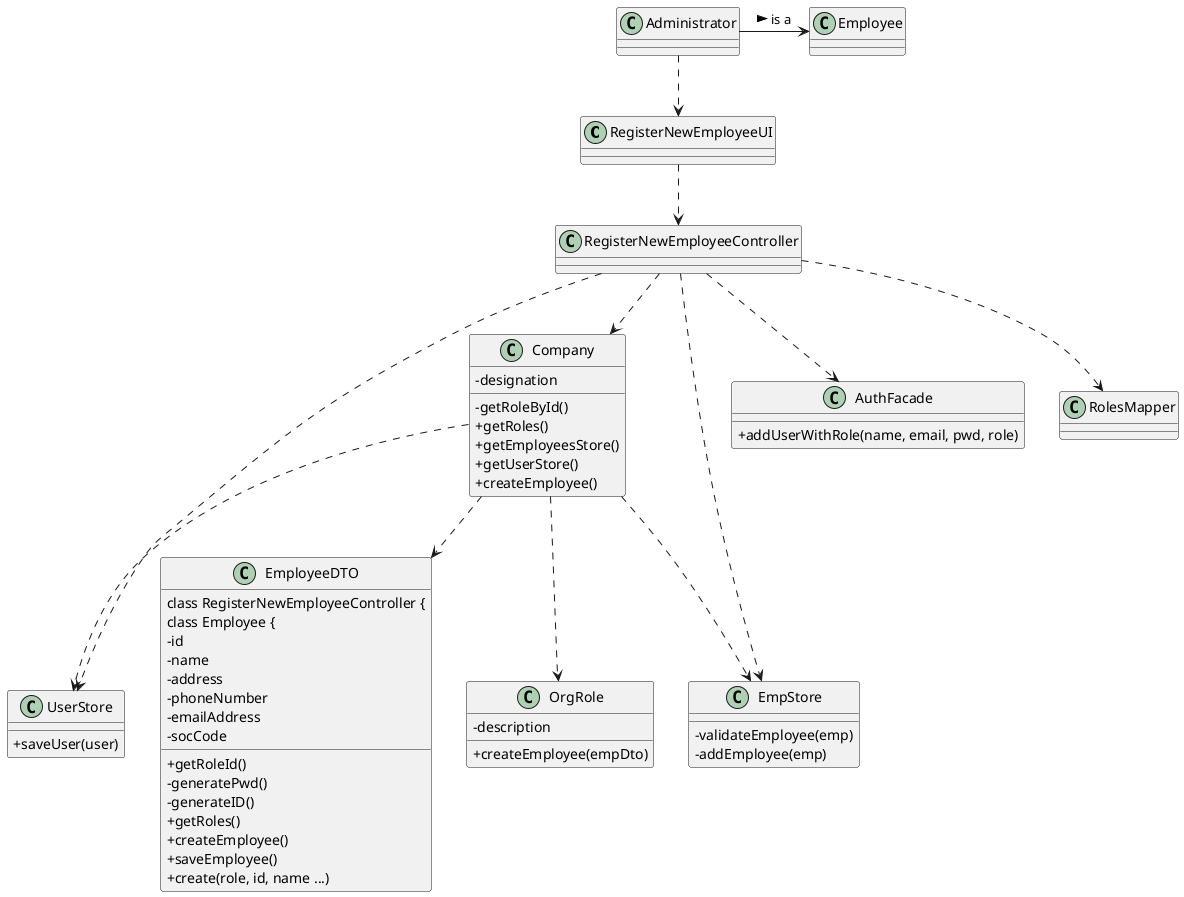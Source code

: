 @startuml
skinparam classAttributeIconSize 0
class RegisterNewEmployeeUI
class EmployeeDTO {
  +getRoleId()
class RegisterNewEmployeeController {
  -generatePwd()
  -generateID()
  +getRoles()
  +createEmployee()
  +saveEmployee()
class Employee {
  -id
  -name
  -address
  -phoneNumber
  -emailAddress
  -socCode
  +create(role, id, name ...)
}
class OrgRole {
  -description
  +createEmployee(empDto)
}
class Company {
  -designation
  -getRoleById()
  +getRoles()
  +getEmployeesStore()
  +getUserStore()
  +createEmployee()
}

class UserStore {
  +saveUser(user)
}
class EmpStore {
  -validateEmployee(emp)
  -addEmployee(emp)
}
class AuthFacade {
  +addUserWithRole(name, email, pwd, role)
}
Company .-> UserStore
Company .-> EmpStore
Company .-> EmployeeDTO
Company .-> OrgRole
RegisterNewEmployeeUI .-> RegisterNewEmployeeController
RegisterNewEmployeeController .-> Company
RegisterNewEmployeeController .-> RolesMapper
RegisterNewEmployeeController .-> EmpStore
RegisterNewEmployeeController .-> UserStore
RegisterNewEmployeeController .-> AuthFacade
Administrator .-> RegisterNewEmployeeUI

Administrator -> Employee : > is a
@enduml